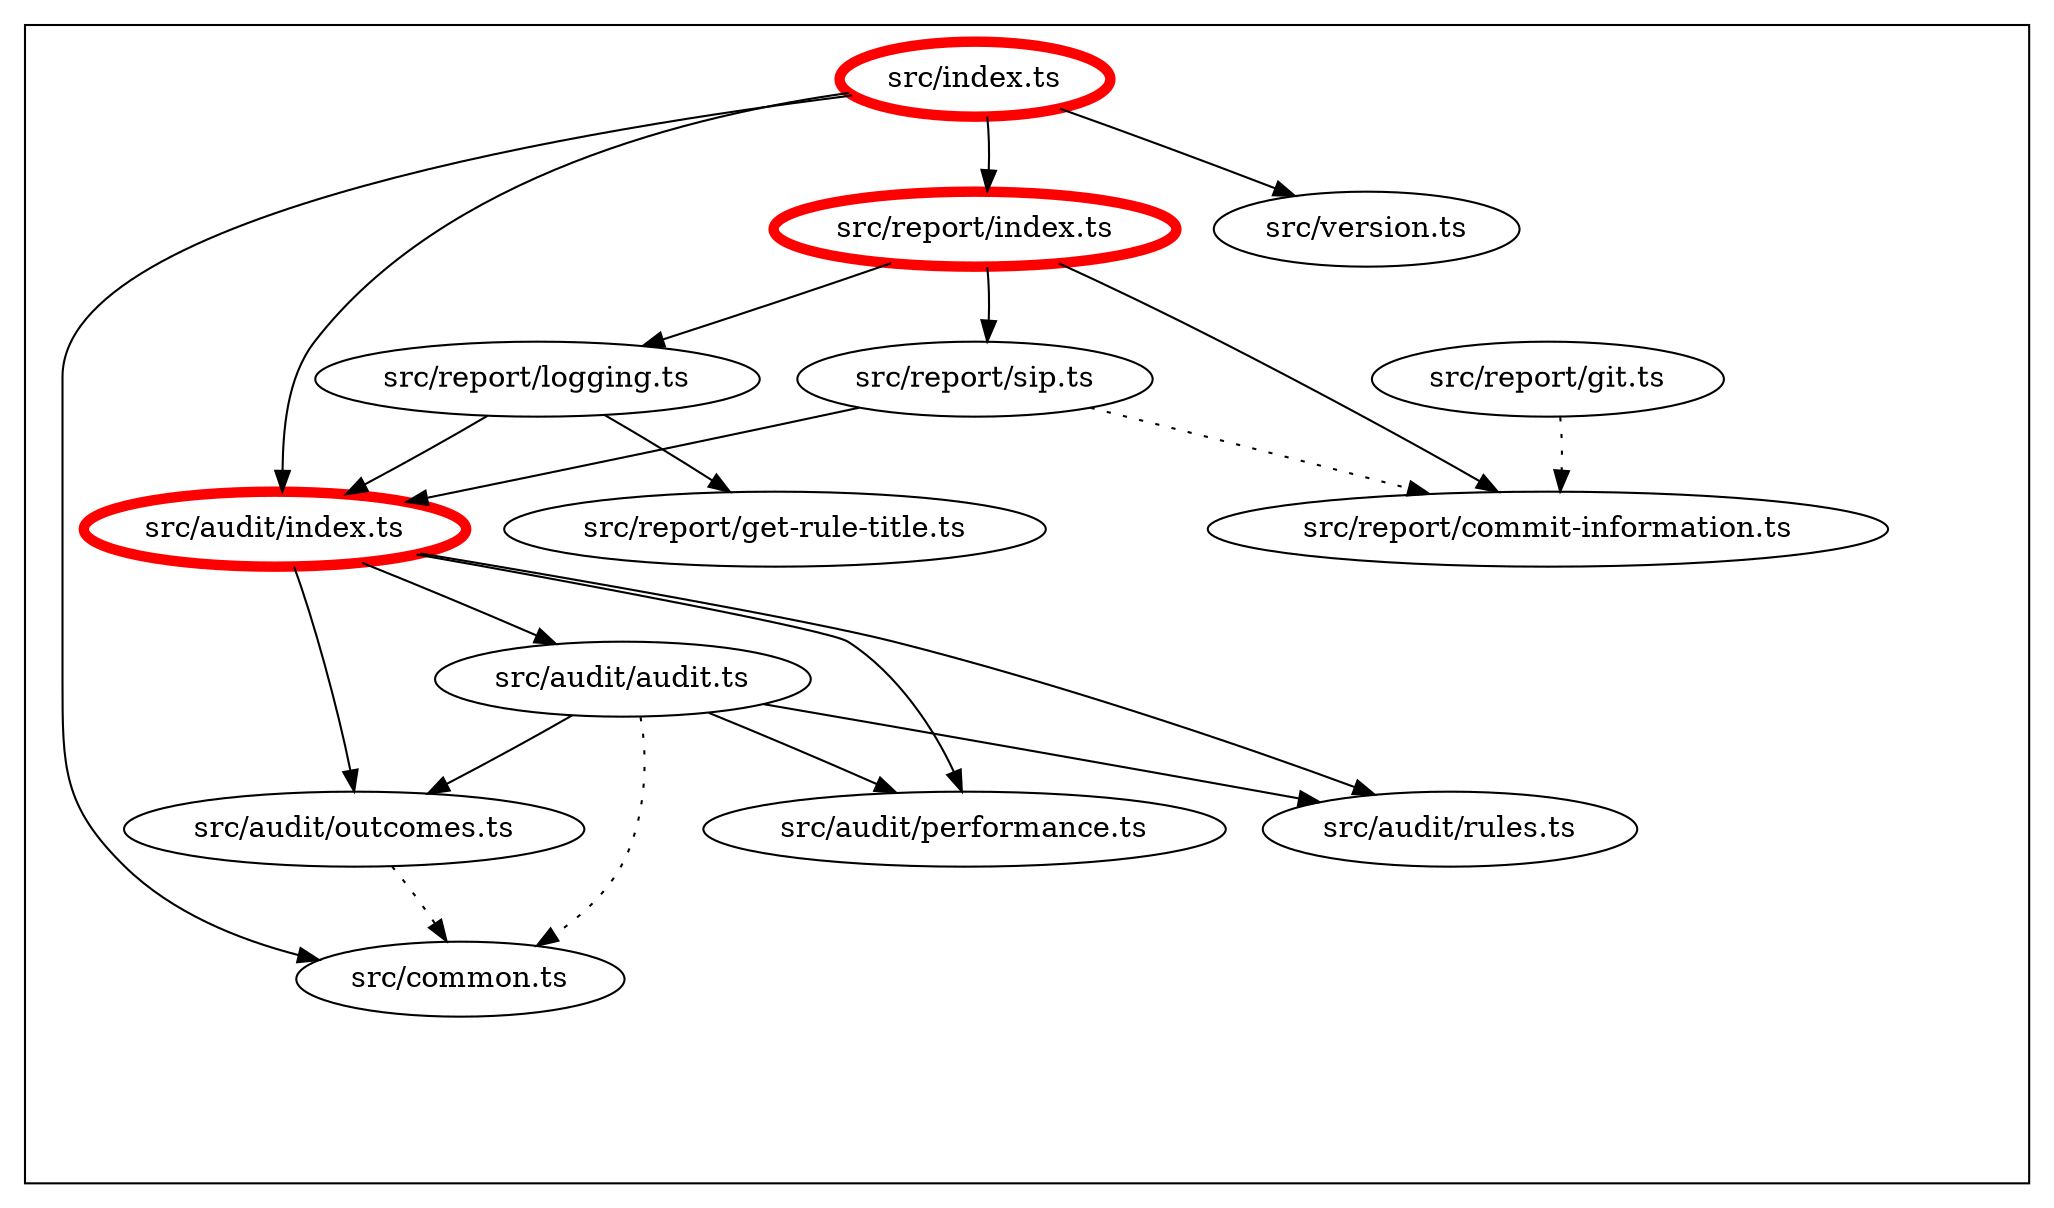 digraph "dependency-graph-@siteimprove/alfa-test-utils" {
  compound = true;
  "src/report/commit-information.ts";
  "src/report/logging.ts";
  "src/report/sip.ts";
  "src/audit/index.ts";
  "src/report/get-rule-title.ts";
  "src/common.ts";
  "src/audit/audit.ts";
  "src/audit/outcomes.ts";
  "src/audit/performance.ts";
  "src/audit/rules.ts";
  "src/report/index.ts";
  "src/version.ts";
  subgraph "cluster_src" {
    color = "#000000";
    label = "";
    "src/audit/rules.ts" [
      label = "src/audit/rules.ts";
    ];
    "exit_src" [
      style = "invis";
    ];
    "src/report/git.ts" [
      label = "src/report/git.ts";
    ];
    "src/report/index.ts" [
      label = "src/report/index.ts";
      color = "#ff0000";
      penwidth = 5;
    ];
    "src/common.ts" [
      label = "src/common.ts";
    ];
    "src/report/logging.ts" [
      label = "src/report/logging.ts";
    ];
    "src/version.ts" [
      label = "src/version.ts";
    ];
    "src/report/sip.ts" [
      label = "src/report/sip.ts";
    ];
    "src/audit/outcomes.ts" [
      label = "src/audit/outcomes.ts";
    ];
    "src/audit/index.ts" [
      label = "src/audit/index.ts";
      color = "#ff0000";
      penwidth = 5;
    ];
    "src/index.ts" [
      label = "src/index.ts";
      color = "#ff0000";
      penwidth = 5;
    ];
    "src/audit/audit.ts" [
      label = "src/audit/audit.ts";
    ];
    "src/report/get-rule-title.ts" [
      label = "src/report/get-rule-title.ts";
    ];
    "src/report/commit-information.ts" [
      label = "src/report/commit-information.ts";
    ];
    "src/audit/performance.ts" [
      label = "src/audit/performance.ts";
    ];
    "src/audit/rules.ts" -> "exit_src" [
      style = "invis";
    ];
    "src/report/git.ts" -> "exit_src" [
      style = "invis";
    ];
    "src/report/index.ts" -> "exit_src" [
      style = "invis";
    ];
    "src/common.ts" -> "exit_src" [
      style = "invis";
    ];
    "src/report/logging.ts" -> "exit_src" [
      style = "invis";
    ];
    "src/version.ts" -> "exit_src" [
      style = "invis";
    ];
    "src/report/sip.ts" -> "exit_src" [
      style = "invis";
    ];
    "src/audit/outcomes.ts" -> "exit_src" [
      style = "invis";
    ];
    "src/audit/index.ts" -> "exit_src" [
      style = "invis";
    ];
    "src/index.ts" -> "exit_src" [
      style = "invis";
    ];
    "src/audit/audit.ts" -> "exit_src" [
      style = "invis";
    ];
    "src/report/get-rule-title.ts" -> "exit_src" [
      style = "invis";
    ];
    "src/report/commit-information.ts" -> "exit_src" [
      style = "invis";
    ];
    "src/audit/performance.ts" -> "exit_src" [
      style = "invis";
    ];
  }
  "src/report/git.ts" -> "src/report/commit-information.ts" [
    style = "invis";
  ];
  "src/report/git.ts" -> "src/report/commit-information.ts" [
    style = "dotted";
    color = "black";
  ];
  "src/report/index.ts" -> "src/report/commit-information.ts" [
    style = "invis";
  ];
  "src/report/index.ts" -> "src/report/commit-information.ts" [
    style = "solid";
    color = "black";
  ];
  "src/report/index.ts" -> "src/report/logging.ts" [
    style = "invis";
  ];
  "src/report/index.ts" -> "src/report/logging.ts" [
    style = "solid";
    color = "black";
  ];
  "src/report/index.ts" -> "src/report/sip.ts" [
    style = "invis";
  ];
  "src/report/index.ts" -> "src/report/sip.ts" [
    style = "solid";
    color = "black";
  ];
  "src/report/logging.ts" -> "src/audit/index.ts" [
    style = "invis";
  ];
  "src/report/logging.ts" -> "src/audit/index.ts" [
    style = "solid";
    color = "black";
  ];
  "src/report/logging.ts" -> "src/report/get-rule-title.ts" [
    style = "invis";
  ];
  "src/report/logging.ts" -> "src/report/get-rule-title.ts" [
    style = "solid";
    color = "black";
  ];
  "src/report/sip.ts" -> "src/audit/index.ts" [
    style = "invis";
  ];
  "src/report/sip.ts" -> "src/audit/index.ts" [
    style = "solid";
    color = "black";
  ];
  "src/report/sip.ts" -> "src/report/commit-information.ts" [
    style = "invis";
  ];
  "src/report/sip.ts" -> "src/report/commit-information.ts" [
    style = "dotted";
    color = "black";
  ];
  "src/audit/outcomes.ts" -> "src/common.ts" [
    style = "invis";
  ];
  "src/audit/outcomes.ts" -> "src/common.ts" [
    style = "dotted";
    color = "black";
  ];
  "src/audit/index.ts" -> "src/audit/audit.ts" [
    style = "invis";
  ];
  "src/audit/index.ts" -> "src/audit/audit.ts" [
    style = "solid";
    color = "black";
  ];
  "src/audit/index.ts" -> "src/audit/outcomes.ts" [
    style = "invis";
  ];
  "src/audit/index.ts" -> "src/audit/outcomes.ts" [
    style = "solid";
    color = "black";
  ];
  "src/audit/index.ts" -> "src/audit/performance.ts" [
    style = "invis";
  ];
  "src/audit/index.ts" -> "src/audit/performance.ts" [
    style = "solid";
    color = "black";
  ];
  "src/audit/index.ts" -> "src/audit/rules.ts" [
    style = "invis";
  ];
  "src/audit/index.ts" -> "src/audit/rules.ts" [
    style = "solid";
    color = "black";
  ];
  "src/index.ts" -> "src/audit/index.ts" [
    style = "invis";
  ];
  "src/index.ts" -> "src/audit/index.ts" [
    style = "solid";
    color = "black";
  ];
  "src/index.ts" -> "src/common.ts" [
    style = "invis";
  ];
  "src/index.ts" -> "src/common.ts" [
    style = "solid";
    color = "black";
  ];
  "src/index.ts" -> "src/report/index.ts" [
    style = "invis";
  ];
  "src/index.ts" -> "src/report/index.ts" [
    style = "solid";
    color = "black";
  ];
  "src/index.ts" -> "src/version.ts" [
    style = "invis";
  ];
  "src/index.ts" -> "src/version.ts" [
    style = "solid";
    color = "black";
  ];
  "src/audit/audit.ts" -> "src/audit/outcomes.ts" [
    style = "invis";
  ];
  "src/audit/audit.ts" -> "src/audit/outcomes.ts" [
    style = "solid";
    color = "black";
  ];
  "src/audit/audit.ts" -> "src/audit/performance.ts" [
    style = "invis";
  ];
  "src/audit/audit.ts" -> "src/audit/performance.ts" [
    style = "solid";
    color = "black";
  ];
  "src/audit/audit.ts" -> "src/audit/rules.ts" [
    style = "invis";
  ];
  "src/audit/audit.ts" -> "src/audit/rules.ts" [
    style = "solid";
    color = "black";
  ];
  "src/audit/audit.ts" -> "src/common.ts" [
    style = "invis";
  ];
  "src/audit/audit.ts" -> "src/common.ts" [
    style = "dotted";
    color = "black";
  ];
}